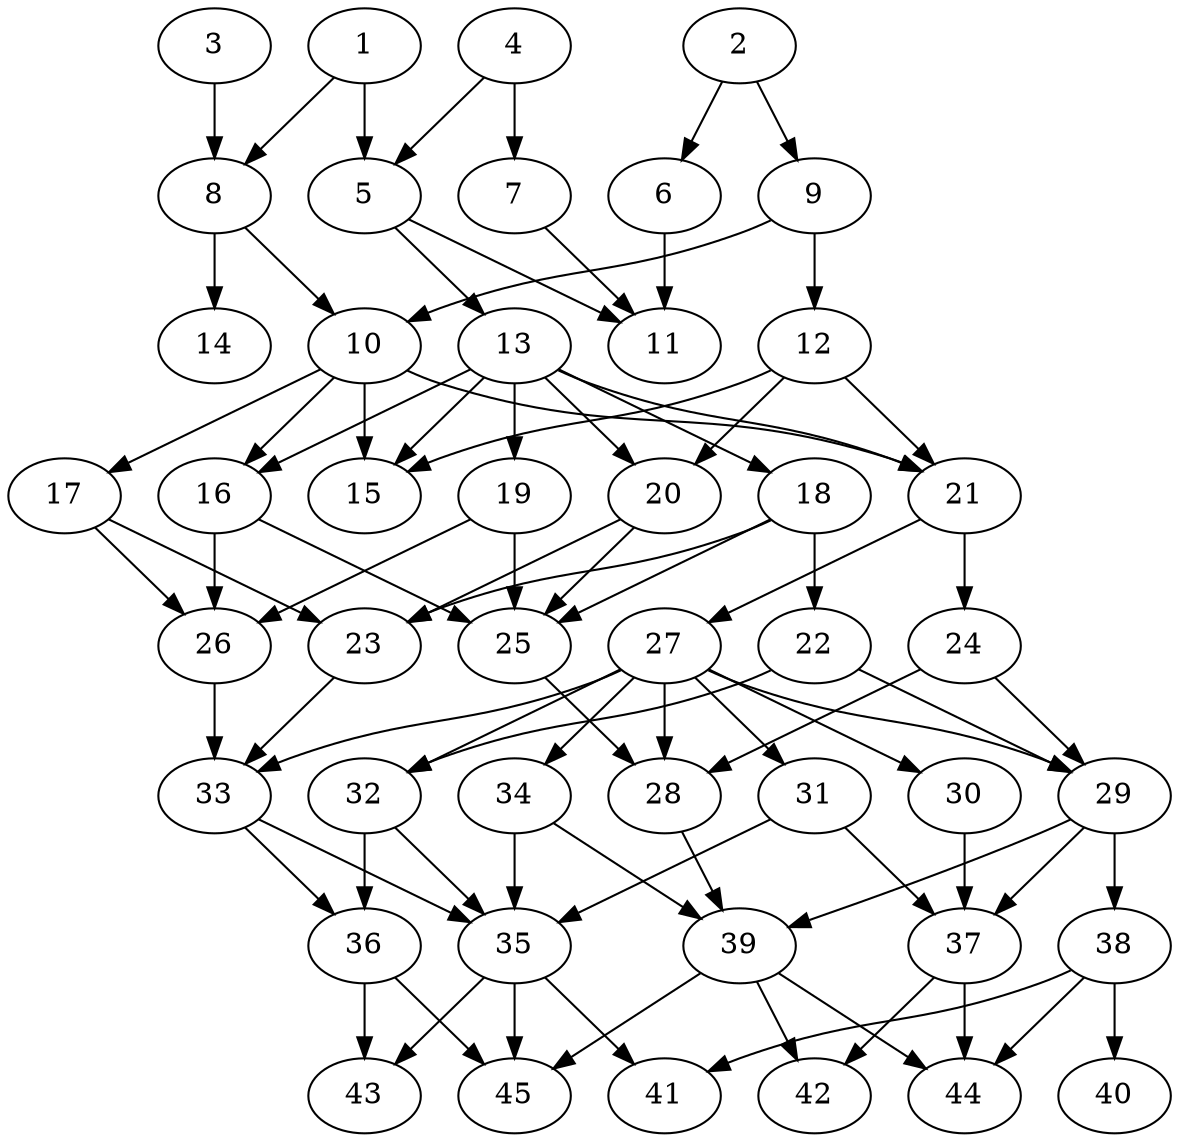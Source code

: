 // DAG automatically generated by daggen at Thu Oct  3 14:07:25 2019
// ./daggen --dot -n 45 --ccr 0.5 --fat 0.5 --regular 0.7 --density 0.5 --mindata 5242880 --maxdata 52428800 
digraph G {
  1 [size="21540864", alpha="0.05", expect_size="10770432"] 
  1 -> 5 [size ="10770432"]
  1 -> 8 [size ="10770432"]
  2 [size="85217280", alpha="0.16", expect_size="42608640"] 
  2 -> 6 [size ="42608640"]
  2 -> 9 [size ="42608640"]
  3 [size="57153536", alpha="0.09", expect_size="28576768"] 
  3 -> 8 [size ="28576768"]
  4 [size="12060672", alpha="0.04", expect_size="6030336"] 
  4 -> 5 [size ="6030336"]
  4 -> 7 [size ="6030336"]
  5 [size="69808128", alpha="0.20", expect_size="34904064"] 
  5 -> 11 [size ="34904064"]
  5 -> 13 [size ="34904064"]
  6 [size="42127360", alpha="0.05", expect_size="21063680"] 
  6 -> 11 [size ="21063680"]
  7 [size="53602304", alpha="0.12", expect_size="26801152"] 
  7 -> 11 [size ="26801152"]
  8 [size="80992256", alpha="0.14", expect_size="40496128"] 
  8 -> 10 [size ="40496128"]
  8 -> 14 [size ="40496128"]
  9 [size="14598144", alpha="0.12", expect_size="7299072"] 
  9 -> 10 [size ="7299072"]
  9 -> 12 [size ="7299072"]
  10 [size="84561920", alpha="0.20", expect_size="42280960"] 
  10 -> 15 [size ="42280960"]
  10 -> 16 [size ="42280960"]
  10 -> 17 [size ="42280960"]
  10 -> 21 [size ="42280960"]
  11 [size="39225344", alpha="0.17", expect_size="19612672"] 
  12 [size="61528064", alpha="0.20", expect_size="30764032"] 
  12 -> 15 [size ="30764032"]
  12 -> 20 [size ="30764032"]
  12 -> 21 [size ="30764032"]
  13 [size="44353536", alpha="0.17", expect_size="22176768"] 
  13 -> 15 [size ="22176768"]
  13 -> 16 [size ="22176768"]
  13 -> 18 [size ="22176768"]
  13 -> 19 [size ="22176768"]
  13 -> 20 [size ="22176768"]
  13 -> 21 [size ="22176768"]
  14 [size="85106688", alpha="0.10", expect_size="42553344"] 
  15 [size="10782720", alpha="0.14", expect_size="5391360"] 
  16 [size="10766336", alpha="0.03", expect_size="5383168"] 
  16 -> 25 [size ="5383168"]
  16 -> 26 [size ="5383168"]
  17 [size="32452608", alpha="0.17", expect_size="16226304"] 
  17 -> 23 [size ="16226304"]
  17 -> 26 [size ="16226304"]
  18 [size="87027712", alpha="0.04", expect_size="43513856"] 
  18 -> 22 [size ="43513856"]
  18 -> 23 [size ="43513856"]
  18 -> 25 [size ="43513856"]
  19 [size="57899008", alpha="0.16", expect_size="28949504"] 
  19 -> 25 [size ="28949504"]
  19 -> 26 [size ="28949504"]
  20 [size="19779584", alpha="0.03", expect_size="9889792"] 
  20 -> 23 [size ="9889792"]
  20 -> 25 [size ="9889792"]
  21 [size="18669568", alpha="0.14", expect_size="9334784"] 
  21 -> 24 [size ="9334784"]
  21 -> 27 [size ="9334784"]
  22 [size="98693120", alpha="0.20", expect_size="49346560"] 
  22 -> 29 [size ="49346560"]
  22 -> 32 [size ="49346560"]
  23 [size="98050048", alpha="0.16", expect_size="49025024"] 
  23 -> 33 [size ="49025024"]
  24 [size="85223424", alpha="0.12", expect_size="42611712"] 
  24 -> 28 [size ="42611712"]
  24 -> 29 [size ="42611712"]
  25 [size="37007360", alpha="0.01", expect_size="18503680"] 
  25 -> 28 [size ="18503680"]
  26 [size="103571456", alpha="0.17", expect_size="51785728"] 
  26 -> 33 [size ="51785728"]
  27 [size="23889920", alpha="0.02", expect_size="11944960"] 
  27 -> 28 [size ="11944960"]
  27 -> 29 [size ="11944960"]
  27 -> 30 [size ="11944960"]
  27 -> 31 [size ="11944960"]
  27 -> 32 [size ="11944960"]
  27 -> 33 [size ="11944960"]
  27 -> 34 [size ="11944960"]
  28 [size="103313408", alpha="0.02", expect_size="51656704"] 
  28 -> 39 [size ="51656704"]
  29 [size="27275264", alpha="0.02", expect_size="13637632"] 
  29 -> 37 [size ="13637632"]
  29 -> 38 [size ="13637632"]
  29 -> 39 [size ="13637632"]
  30 [size="100466688", alpha="0.19", expect_size="50233344"] 
  30 -> 37 [size ="50233344"]
  31 [size="22595584", alpha="0.01", expect_size="11297792"] 
  31 -> 35 [size ="11297792"]
  31 -> 37 [size ="11297792"]
  32 [size="87838720", alpha="0.14", expect_size="43919360"] 
  32 -> 35 [size ="43919360"]
  32 -> 36 [size ="43919360"]
  33 [size="87810048", alpha="0.15", expect_size="43905024"] 
  33 -> 35 [size ="43905024"]
  33 -> 36 [size ="43905024"]
  34 [size="69177344", alpha="0.11", expect_size="34588672"] 
  34 -> 35 [size ="34588672"]
  34 -> 39 [size ="34588672"]
  35 [size="33519616", alpha="0.07", expect_size="16759808"] 
  35 -> 41 [size ="16759808"]
  35 -> 43 [size ="16759808"]
  35 -> 45 [size ="16759808"]
  36 [size="40157184", alpha="0.03", expect_size="20078592"] 
  36 -> 43 [size ="20078592"]
  36 -> 45 [size ="20078592"]
  37 [size="26363904", alpha="0.04", expect_size="13181952"] 
  37 -> 42 [size ="13181952"]
  37 -> 44 [size ="13181952"]
  38 [size="35256320", alpha="0.02", expect_size="17628160"] 
  38 -> 40 [size ="17628160"]
  38 -> 41 [size ="17628160"]
  38 -> 44 [size ="17628160"]
  39 [size="42971136", alpha="0.09", expect_size="21485568"] 
  39 -> 42 [size ="21485568"]
  39 -> 44 [size ="21485568"]
  39 -> 45 [size ="21485568"]
  40 [size="53618688", alpha="0.18", expect_size="26809344"] 
  41 [size="46905344", alpha="0.09", expect_size="23452672"] 
  42 [size="51570688", alpha="0.19", expect_size="25785344"] 
  43 [size="24291328", alpha="0.07", expect_size="12145664"] 
  44 [size="93302784", alpha="0.11", expect_size="46651392"] 
  45 [size="50112512", alpha="0.01", expect_size="25056256"] 
}
